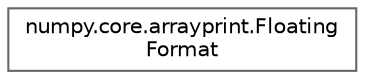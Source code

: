 digraph "Graphical Class Hierarchy"
{
 // LATEX_PDF_SIZE
  bgcolor="transparent";
  edge [fontname=Helvetica,fontsize=10,labelfontname=Helvetica,labelfontsize=10];
  node [fontname=Helvetica,fontsize=10,shape=box,height=0.2,width=0.4];
  rankdir="LR";
  Node0 [id="Node000000",label="numpy.core.arrayprint.Floating\lFormat",height=0.2,width=0.4,color="grey40", fillcolor="white", style="filled",URL="$d1/d04/classnumpy_1_1core_1_1arrayprint_1_1FloatingFormat.html",tooltip=" "];
}
